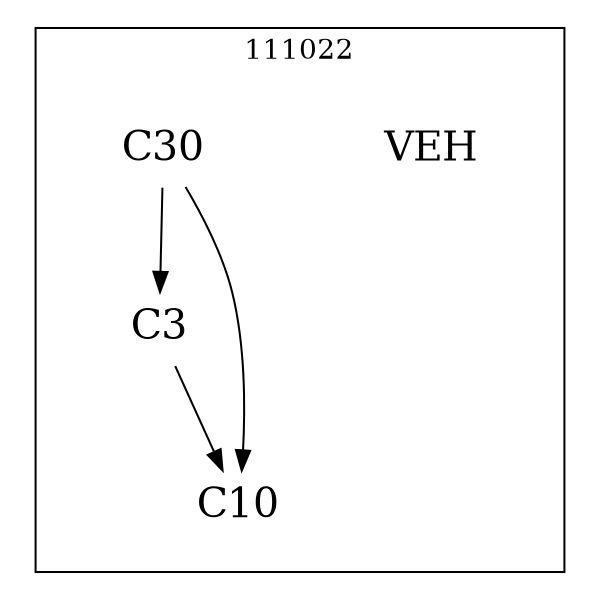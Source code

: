 strict digraph DAGS {
	size = "4,4!" ; ratio ="fill"; subgraph cluster_0{
			labeldoc = "t";
			label = "111022";node	[label= VEH, shape = plaintext, fontsize=20] VEH;node	[label= C3, shape = plaintext, fontsize=20] C3;node	[label= C10, shape = plaintext, fontsize=20] C10;node	[label= C30, shape = plaintext, fontsize=20] C30;
C3->C10;
C30->C3;
C30->C10;
	}}